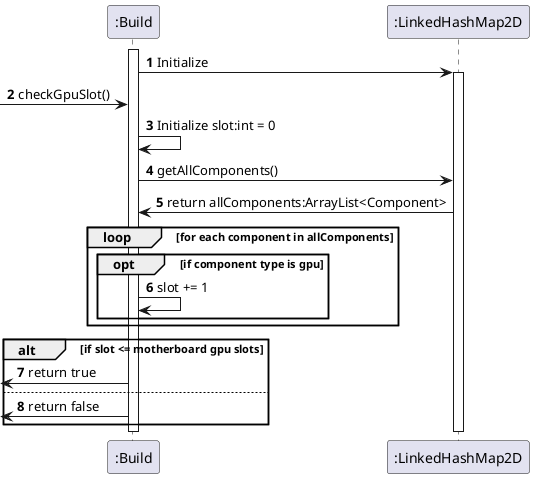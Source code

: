 @startuml
'https://plantuml.com/sequence-diagram

autonumber

activate ":Build"
":Build" -> ":LinkedHashMap2D": Initialize

activate ":LinkedHashMap2D"

-> ":Build": checkGpuSlot()

":Build" -> ":Build": Initialize slot:int = 0

":Build" -> ":LinkedHashMap2D": getAllComponents()
":LinkedHashMap2D" -> ":Build": return allComponents:ArrayList<Component>

loop for each component in allComponents

 opt if component type is gpu
    ":Build" -> ":Build": slot += 1

    end

end

alt if slot <= motherboard gpu slots
    <- ":Build": return true

else
    <- ":Build": return false

end

deactivate ":Build"
deactivate ":LinkedHashMap2D"

@enduml